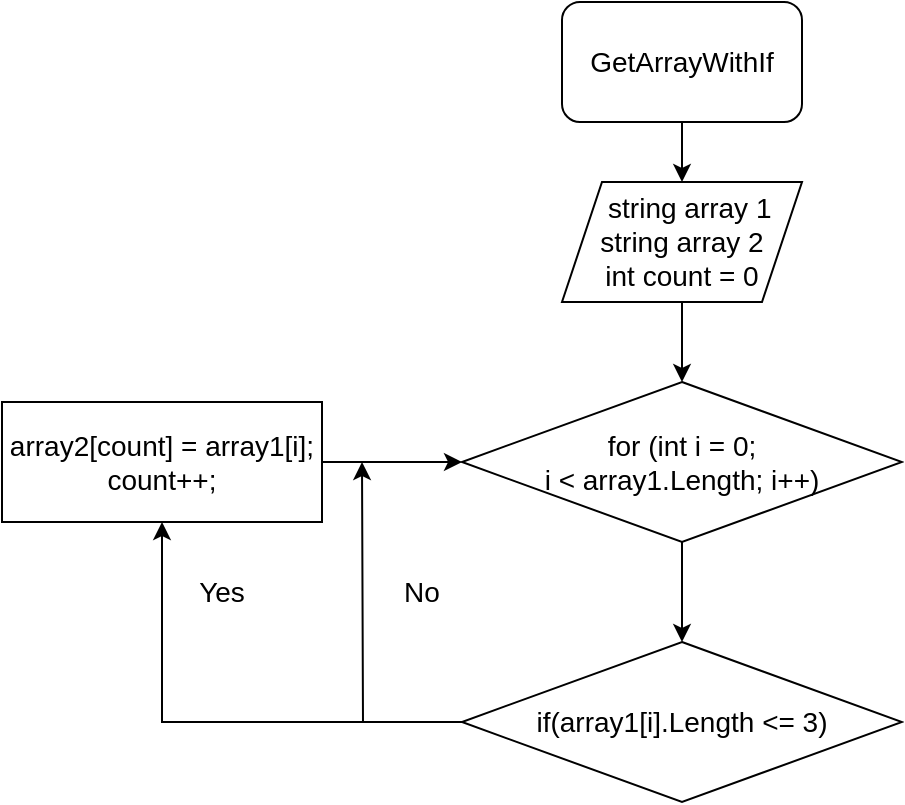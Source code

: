 <mxfile version="20.6.0"><diagram id="SAO_EclDEM30F6O74Ykb" name="Страница 1"><mxGraphModel dx="867" dy="861" grid="1" gridSize="10" guides="1" tooltips="1" connect="1" arrows="1" fold="1" page="1" pageScale="1" pageWidth="827" pageHeight="1169" math="0" shadow="0"><root><mxCell id="0"/><mxCell id="1" parent="0"/><mxCell id="CYmVfI2Nhai6srEul-tq-3" value="" style="edgeStyle=orthogonalEdgeStyle;rounded=0;orthogonalLoop=1;jettySize=auto;html=1;fontSize=14;" edge="1" parent="1" source="CYmVfI2Nhai6srEul-tq-1" target="CYmVfI2Nhai6srEul-tq-2"><mxGeometry relative="1" as="geometry"/></mxCell><mxCell id="CYmVfI2Nhai6srEul-tq-1" value="&lt;font style=&quot;font-size: 14px;&quot;&gt;GetArrayWithIf&lt;/font&gt;" style="rounded=1;whiteSpace=wrap;html=1;" vertex="1" parent="1"><mxGeometry x="350" y="80" width="120" height="60" as="geometry"/></mxCell><mxCell id="CYmVfI2Nhai6srEul-tq-9" value="" style="edgeStyle=orthogonalEdgeStyle;rounded=0;orthogonalLoop=1;jettySize=auto;html=1;fontSize=14;" edge="1" parent="1" source="CYmVfI2Nhai6srEul-tq-2" target="CYmVfI2Nhai6srEul-tq-5"><mxGeometry relative="1" as="geometry"/></mxCell><mxCell id="CYmVfI2Nhai6srEul-tq-2" value="&lt;div&gt;&amp;nbsp; string array 1&lt;/div&gt;&lt;div&gt;string array 2&lt;/div&gt;&lt;div&gt;int count = 0&lt;br&gt;&lt;/div&gt;" style="shape=parallelogram;perimeter=parallelogramPerimeter;whiteSpace=wrap;html=1;fixedSize=1;fontSize=14;" vertex="1" parent="1"><mxGeometry x="350" y="170" width="120" height="60" as="geometry"/></mxCell><mxCell id="CYmVfI2Nhai6srEul-tq-10" value="" style="edgeStyle=orthogonalEdgeStyle;rounded=0;orthogonalLoop=1;jettySize=auto;html=1;fontSize=14;" edge="1" parent="1" source="CYmVfI2Nhai6srEul-tq-5" target="CYmVfI2Nhai6srEul-tq-8"><mxGeometry relative="1" as="geometry"/></mxCell><mxCell id="CYmVfI2Nhai6srEul-tq-5" value="for (int i = 0;&lt;br&gt; i &amp;lt; array1.Length; i++)" style="rhombus;whiteSpace=wrap;html=1;fontSize=14;" vertex="1" parent="1"><mxGeometry x="300" y="270" width="220" height="80" as="geometry"/></mxCell><mxCell id="CYmVfI2Nhai6srEul-tq-13" style="edgeStyle=orthogonalEdgeStyle;rounded=0;orthogonalLoop=1;jettySize=auto;html=1;entryX=0.5;entryY=1;entryDx=0;entryDy=0;fontSize=14;" edge="1" parent="1" source="CYmVfI2Nhai6srEul-tq-8" target="CYmVfI2Nhai6srEul-tq-11"><mxGeometry relative="1" as="geometry"/></mxCell><mxCell id="CYmVfI2Nhai6srEul-tq-15" style="edgeStyle=orthogonalEdgeStyle;rounded=0;orthogonalLoop=1;jettySize=auto;html=1;fontSize=14;" edge="1" parent="1" source="CYmVfI2Nhai6srEul-tq-8"><mxGeometry relative="1" as="geometry"><mxPoint x="250" y="310" as="targetPoint"/></mxGeometry></mxCell><mxCell id="CYmVfI2Nhai6srEul-tq-8" value="if(array1[i].Length &amp;lt;= 3)" style="rhombus;whiteSpace=wrap;html=1;fontSize=14;" vertex="1" parent="1"><mxGeometry x="300" y="400" width="220" height="80" as="geometry"/></mxCell><mxCell id="CYmVfI2Nhai6srEul-tq-12" style="edgeStyle=orthogonalEdgeStyle;rounded=0;orthogonalLoop=1;jettySize=auto;html=1;entryX=0;entryY=0.5;entryDx=0;entryDy=0;fontSize=14;" edge="1" parent="1" source="CYmVfI2Nhai6srEul-tq-11" target="CYmVfI2Nhai6srEul-tq-5"><mxGeometry relative="1" as="geometry"/></mxCell><mxCell id="CYmVfI2Nhai6srEul-tq-11" value="&lt;div&gt;array2[count] = array1[i]; &lt;br&gt;&lt;/div&gt;&lt;div&gt;count++;&lt;/div&gt;" style="rounded=0;whiteSpace=wrap;html=1;fontSize=14;" vertex="1" parent="1"><mxGeometry x="70" y="280" width="160" height="60" as="geometry"/></mxCell><mxCell id="CYmVfI2Nhai6srEul-tq-16" value="No" style="text;html=1;strokeColor=none;fillColor=none;align=center;verticalAlign=middle;whiteSpace=wrap;rounded=0;fontSize=14;" vertex="1" parent="1"><mxGeometry x="250" y="360" width="60" height="30" as="geometry"/></mxCell><mxCell id="CYmVfI2Nhai6srEul-tq-17" value="Yes" style="text;html=1;strokeColor=none;fillColor=none;align=center;verticalAlign=middle;whiteSpace=wrap;rounded=0;fontSize=14;" vertex="1" parent="1"><mxGeometry x="150" y="360" width="60" height="30" as="geometry"/></mxCell></root></mxGraphModel></diagram></mxfile>